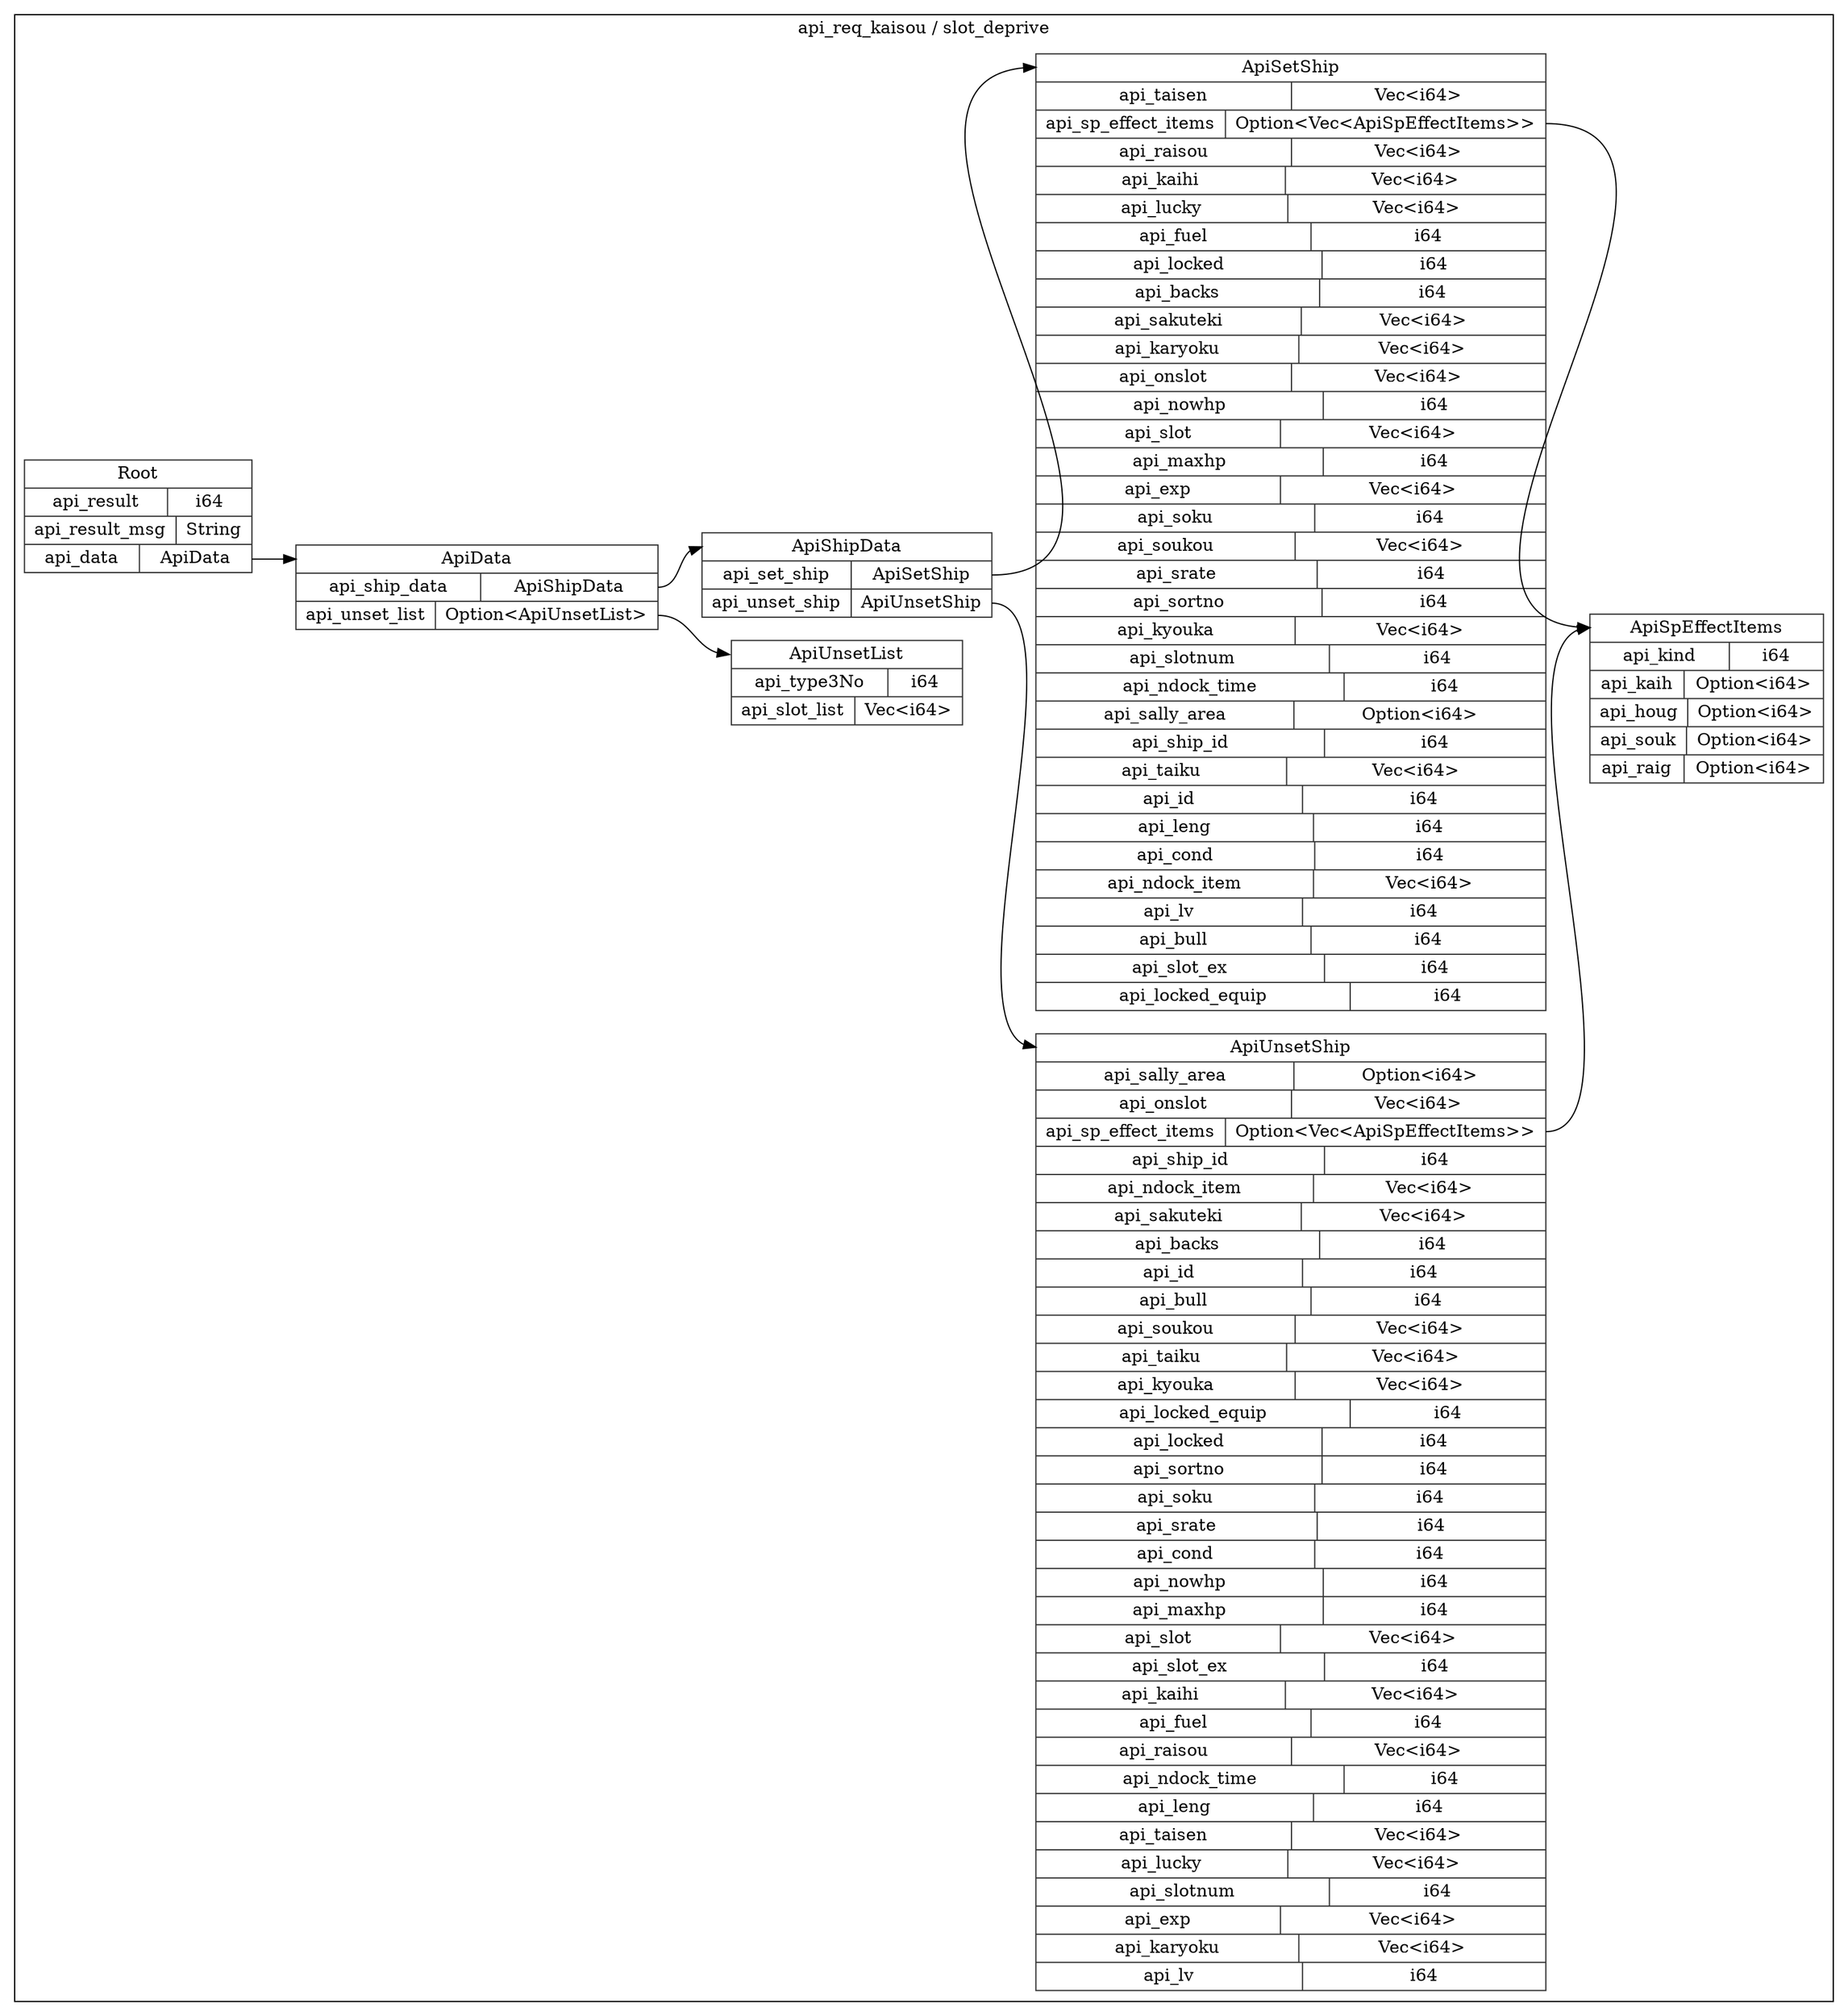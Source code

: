 digraph {
  rankdir=LR;
  subgraph cluster_0 {
    label="api_req_kaisou / slot_deprive";
    node [style="filled", color=white, style="solid", color=gray20];
    api_req_kaisou__slot_deprive__Root [label="<Root> Root  | { api_result | <api_result> i64 } | { api_result_msg | <api_result_msg> String } | { api_data | <api_data> ApiData }", shape=record];
    api_req_kaisou__slot_deprive__ApiData;
    api_req_kaisou__slot_deprive__Root:api_data:e -> api_req_kaisou__slot_deprive__ApiData:ApiData:w;
    api_req_kaisou__slot_deprive__ApiUnsetShip [label="<ApiUnsetShip> ApiUnsetShip  | { api_sally_area | <api_sally_area> Option\<i64\> } | { api_onslot | <api_onslot> Vec\<i64\> } | { api_sp_effect_items | <api_sp_effect_items> Option\<Vec\<ApiSpEffectItems\>\> } | { api_ship_id | <api_ship_id> i64 } | { api_ndock_item | <api_ndock_item> Vec\<i64\> } | { api_sakuteki | <api_sakuteki> Vec\<i64\> } | { api_backs | <api_backs> i64 } | { api_id | <api_id> i64 } | { api_bull | <api_bull> i64 } | { api_soukou | <api_soukou> Vec\<i64\> } | { api_taiku | <api_taiku> Vec\<i64\> } | { api_kyouka | <api_kyouka> Vec\<i64\> } | { api_locked_equip | <api_locked_equip> i64 } | { api_locked | <api_locked> i64 } | { api_sortno | <api_sortno> i64 } | { api_soku | <api_soku> i64 } | { api_srate | <api_srate> i64 } | { api_cond | <api_cond> i64 } | { api_nowhp | <api_nowhp> i64 } | { api_maxhp | <api_maxhp> i64 } | { api_slot | <api_slot> Vec\<i64\> } | { api_slot_ex | <api_slot_ex> i64 } | { api_kaihi | <api_kaihi> Vec\<i64\> } | { api_fuel | <api_fuel> i64 } | { api_raisou | <api_raisou> Vec\<i64\> } | { api_ndock_time | <api_ndock_time> i64 } | { api_leng | <api_leng> i64 } | { api_taisen | <api_taisen> Vec\<i64\> } | { api_lucky | <api_lucky> Vec\<i64\> } | { api_slotnum | <api_slotnum> i64 } | { api_exp | <api_exp> Vec\<i64\> } | { api_karyoku | <api_karyoku> Vec\<i64\> } | { api_lv | <api_lv> i64 }", shape=record];
    api_req_kaisou__slot_deprive__ApiSpEffectItems;
    api_req_kaisou__slot_deprive__ApiUnsetShip:api_sp_effect_items:e -> api_req_kaisou__slot_deprive__ApiSpEffectItems:ApiSpEffectItems:w;
    api_req_kaisou__slot_deprive__ApiShipData [label="<ApiShipData> ApiShipData  | { api_set_ship | <api_set_ship> ApiSetShip } | { api_unset_ship | <api_unset_ship> ApiUnsetShip }", shape=record];
    api_req_kaisou__slot_deprive__ApiSetShip;
    api_req_kaisou__slot_deprive__ApiShipData:api_set_ship:e -> api_req_kaisou__slot_deprive__ApiSetShip:ApiSetShip:w;
    api_req_kaisou__slot_deprive__ApiShipData:api_unset_ship:e -> api_req_kaisou__slot_deprive__ApiUnsetShip:ApiUnsetShip:w;
    api_req_kaisou__slot_deprive__ApiSetShip [label="<ApiSetShip> ApiSetShip  | { api_taisen | <api_taisen> Vec\<i64\> } | { api_sp_effect_items | <api_sp_effect_items> Option\<Vec\<ApiSpEffectItems\>\> } | { api_raisou | <api_raisou> Vec\<i64\> } | { api_kaihi | <api_kaihi> Vec\<i64\> } | { api_lucky | <api_lucky> Vec\<i64\> } | { api_fuel | <api_fuel> i64 } | { api_locked | <api_locked> i64 } | { api_backs | <api_backs> i64 } | { api_sakuteki | <api_sakuteki> Vec\<i64\> } | { api_karyoku | <api_karyoku> Vec\<i64\> } | { api_onslot | <api_onslot> Vec\<i64\> } | { api_nowhp | <api_nowhp> i64 } | { api_slot | <api_slot> Vec\<i64\> } | { api_maxhp | <api_maxhp> i64 } | { api_exp | <api_exp> Vec\<i64\> } | { api_soku | <api_soku> i64 } | { api_soukou | <api_soukou> Vec\<i64\> } | { api_srate | <api_srate> i64 } | { api_sortno | <api_sortno> i64 } | { api_kyouka | <api_kyouka> Vec\<i64\> } | { api_slotnum | <api_slotnum> i64 } | { api_ndock_time | <api_ndock_time> i64 } | { api_sally_area | <api_sally_area> Option\<i64\> } | { api_ship_id | <api_ship_id> i64 } | { api_taiku | <api_taiku> Vec\<i64\> } | { api_id | <api_id> i64 } | { api_leng | <api_leng> i64 } | { api_cond | <api_cond> i64 } | { api_ndock_item | <api_ndock_item> Vec\<i64\> } | { api_lv | <api_lv> i64 } | { api_bull | <api_bull> i64 } | { api_slot_ex | <api_slot_ex> i64 } | { api_locked_equip | <api_locked_equip> i64 }", shape=record];
    api_req_kaisou__slot_deprive__ApiSpEffectItems;
    api_req_kaisou__slot_deprive__ApiSetShip:api_sp_effect_items:e -> api_req_kaisou__slot_deprive__ApiSpEffectItems:ApiSpEffectItems:w;
    api_req_kaisou__slot_deprive__ApiData [label="<ApiData> ApiData  | { api_ship_data | <api_ship_data> ApiShipData } | { api_unset_list | <api_unset_list> Option\<ApiUnsetList\> }", shape=record];
    api_req_kaisou__slot_deprive__ApiData:api_ship_data:e -> api_req_kaisou__slot_deprive__ApiShipData:ApiShipData:w;
    api_req_kaisou__slot_deprive__ApiUnsetList;
    api_req_kaisou__slot_deprive__ApiData:api_unset_list:e -> api_req_kaisou__slot_deprive__ApiUnsetList:ApiUnsetList:w;
    api_req_kaisou__slot_deprive__ApiUnsetList [label="<ApiUnsetList> ApiUnsetList  | { api_type3No | <api_type3No> i64 } | { api_slot_list | <api_slot_list> Vec\<i64\> }", shape=record];
    api_req_kaisou__slot_deprive__ApiSpEffectItems [label="<ApiSpEffectItems> ApiSpEffectItems  | { api_kind | <api_kind> i64 } | { api_kaih | <api_kaih> Option\<i64\> } | { api_houg | <api_houg> Option\<i64\> } | { api_souk | <api_souk> Option\<i64\> } | { api_raig | <api_raig> Option\<i64\> }", shape=record];
  }
}
